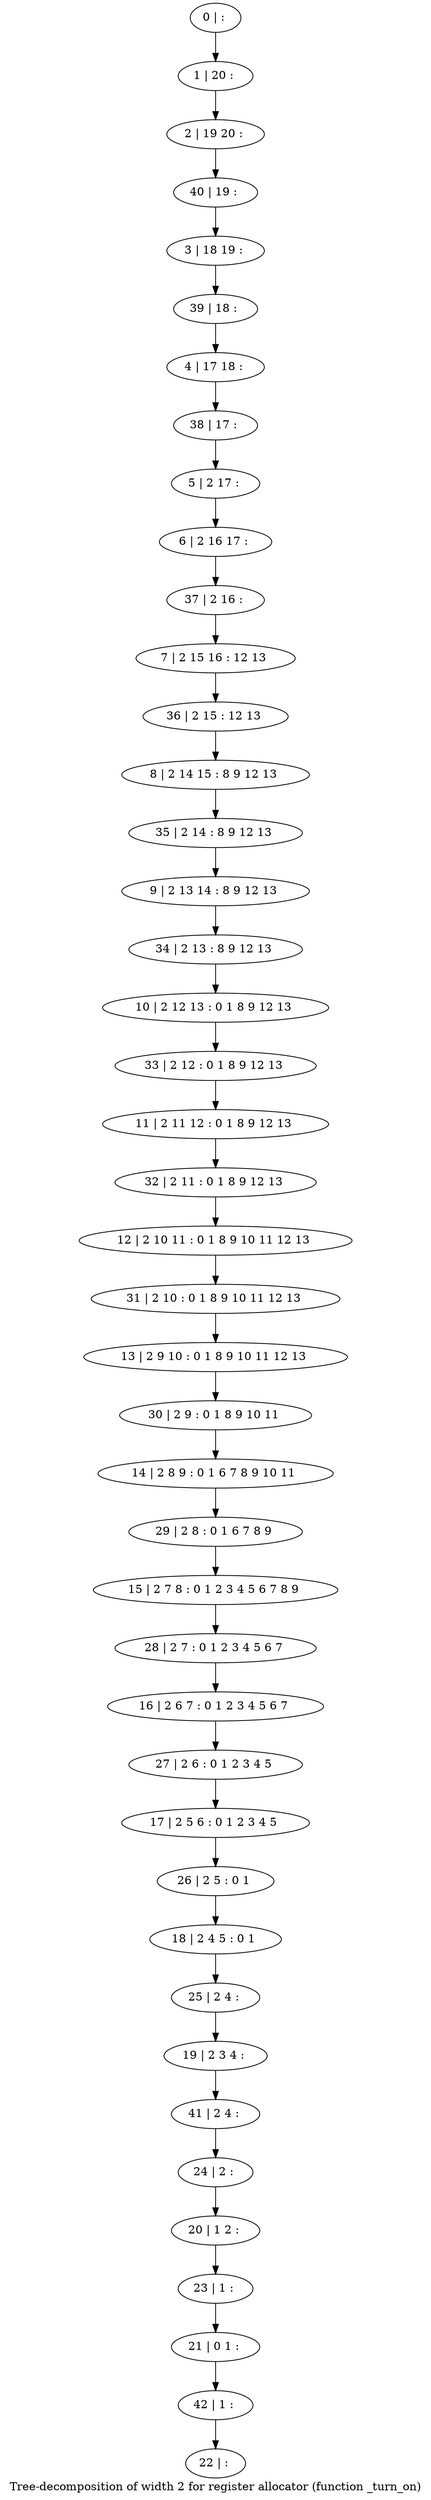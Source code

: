 digraph G {
graph [label="Tree-decomposition of width 2 for register allocator (function _turn_on)"]
0[label="0 | : "];
1[label="1 | 20 : "];
2[label="2 | 19 20 : "];
3[label="3 | 18 19 : "];
4[label="4 | 17 18 : "];
5[label="5 | 2 17 : "];
6[label="6 | 2 16 17 : "];
7[label="7 | 2 15 16 : 12 13 "];
8[label="8 | 2 14 15 : 8 9 12 13 "];
9[label="9 | 2 13 14 : 8 9 12 13 "];
10[label="10 | 2 12 13 : 0 1 8 9 12 13 "];
11[label="11 | 2 11 12 : 0 1 8 9 12 13 "];
12[label="12 | 2 10 11 : 0 1 8 9 10 11 12 13 "];
13[label="13 | 2 9 10 : 0 1 8 9 10 11 12 13 "];
14[label="14 | 2 8 9 : 0 1 6 7 8 9 10 11 "];
15[label="15 | 2 7 8 : 0 1 2 3 4 5 6 7 8 9 "];
16[label="16 | 2 6 7 : 0 1 2 3 4 5 6 7 "];
17[label="17 | 2 5 6 : 0 1 2 3 4 5 "];
18[label="18 | 2 4 5 : 0 1 "];
19[label="19 | 2 3 4 : "];
20[label="20 | 1 2 : "];
21[label="21 | 0 1 : "];
22[label="22 | : "];
23[label="23 | 1 : "];
24[label="24 | 2 : "];
25[label="25 | 2 4 : "];
26[label="26 | 2 5 : 0 1 "];
27[label="27 | 2 6 : 0 1 2 3 4 5 "];
28[label="28 | 2 7 : 0 1 2 3 4 5 6 7 "];
29[label="29 | 2 8 : 0 1 6 7 8 9 "];
30[label="30 | 2 9 : 0 1 8 9 10 11 "];
31[label="31 | 2 10 : 0 1 8 9 10 11 12 13 "];
32[label="32 | 2 11 : 0 1 8 9 12 13 "];
33[label="33 | 2 12 : 0 1 8 9 12 13 "];
34[label="34 | 2 13 : 8 9 12 13 "];
35[label="35 | 2 14 : 8 9 12 13 "];
36[label="36 | 2 15 : 12 13 "];
37[label="37 | 2 16 : "];
38[label="38 | 17 : "];
39[label="39 | 18 : "];
40[label="40 | 19 : "];
41[label="41 | 2 4 : "];
42[label="42 | 1 : "];
0->1 ;
1->2 ;
5->6 ;
23->21 ;
20->23 ;
24->20 ;
25->19 ;
18->25 ;
26->18 ;
17->26 ;
27->17 ;
16->27 ;
28->16 ;
15->28 ;
29->15 ;
14->29 ;
30->14 ;
13->30 ;
31->13 ;
12->31 ;
32->12 ;
11->32 ;
33->11 ;
10->33 ;
34->10 ;
9->34 ;
35->9 ;
8->35 ;
36->8 ;
7->36 ;
37->7 ;
6->37 ;
38->5 ;
4->38 ;
39->4 ;
3->39 ;
40->3 ;
2->40 ;
41->24 ;
19->41 ;
42->22 ;
21->42 ;
}
